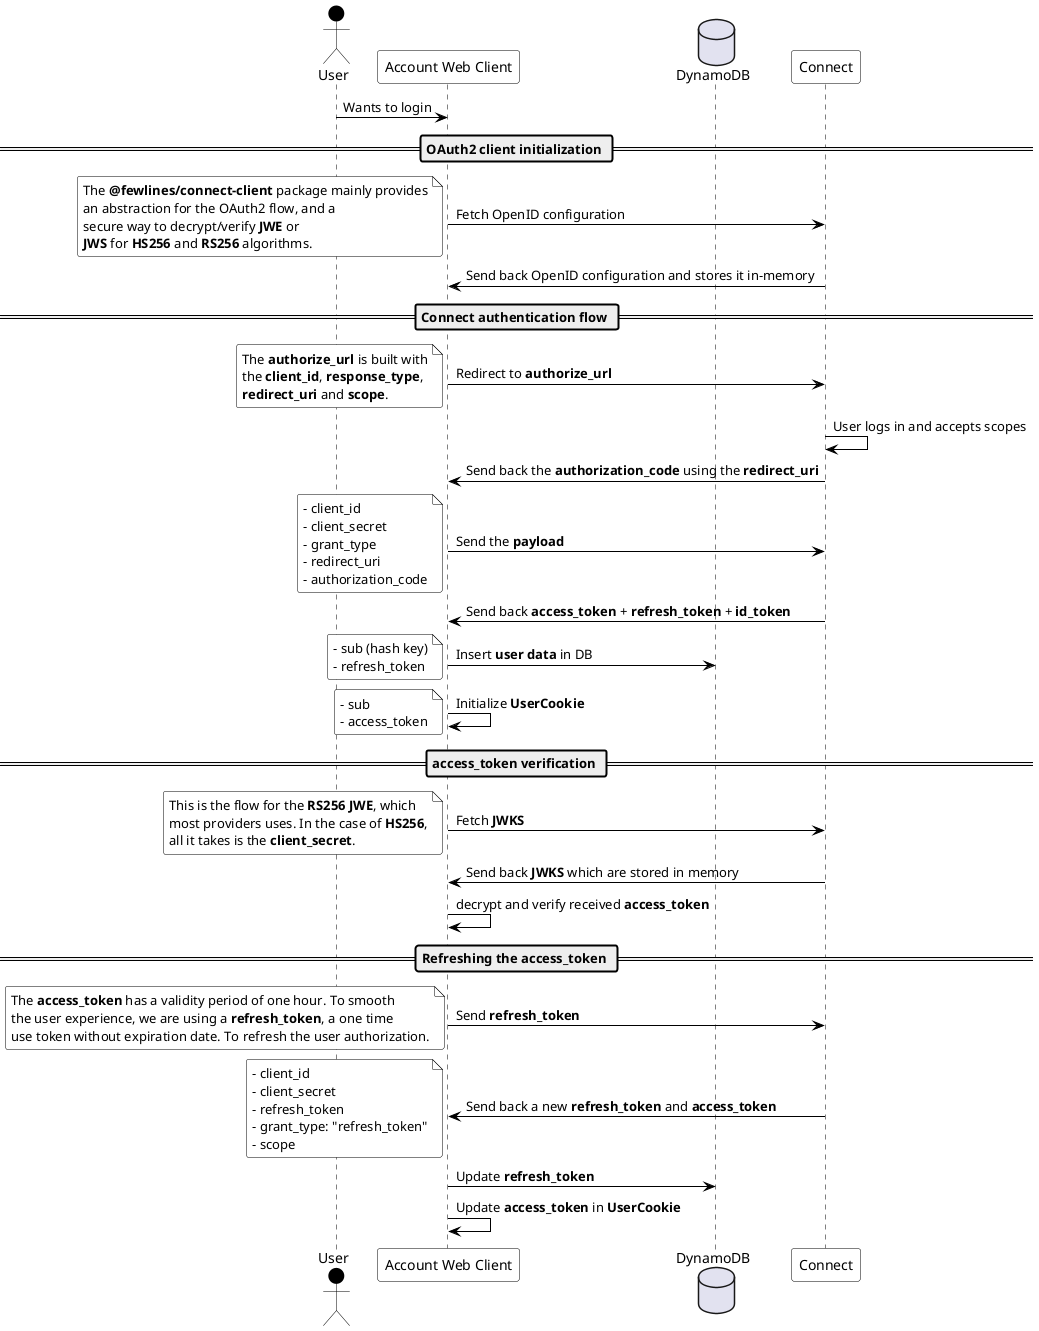 @startuml
skinparam NoteBackgroundColor #fff
skinparam NoteBorderColor #000

skinparam sequence {
	ArrowColor #000
	ActorBorderColor #000

	LifeLineBorderColor #000
	LifeLineBackgroundColor #000

	ParticipantBorderColor #000
	ParticipantBackgroundColor #fff
	ParticipantFontColor #000

	ActorBackgroundColor #000
	ActorFontColor #000

  NoteBorderColor #000
}

skinparam roundcorner 5

actor User                         as user
participant "Account Web Client"   as account
database DynamoDB                  as dynamo
participant "Connect"              as connect

user -> account : Wants to login

== OAuth2 client initialization ==

account -> connect : Fetch OpenID configuration
note left
The **@fewlines/connect-client** package mainly provides
an abstraction for the OAuth2 flow, and a
secure way to decrypt/verify **JWE** or 
**JWS** for **HS256** and **RS256** algorithms.
end note
connect -> account : Send back OpenID configuration and stores it in-memory

== Connect authentication flow ==

account -> connect : Redirect to **authorize_url**
note left
The **authorize_url** is built with
the **client_id**, **response_type**,
**redirect_uri** and **scope**.
end note
connect -> connect : User logs in and accepts scopes
connect -> account : Send back the **authorization_code** using the **redirect_uri**
account -> connect : Send the **payload**
note left
- client_id
- client_secret
- grant_type
- redirect_uri
- authorization_code
end note
connect -> account : Send back **access_token** + **refresh_token** + **id_token**
account -> dynamo : Insert **user data** in DB
note left
- sub (hash key)
- refresh_token
end note
account -> account : Initialize **UserCookie**
note left
- sub
- access_token
end note

== access_token verification ==

account -> connect : Fetch **JWKS**
note left
This is the flow for the **RS256 JWE**, which
most providers uses. In the case of **HS256**,
all it takes is the **client_secret**.
end note
connect -> account : Send back **JWKS** which are stored in memory
account -> account : decrypt and verify received **access_token**

== Refreshing the access_token ==

account -> connect : Send **refresh_token**
note left
The **access_token** has a validity period of one hour. To smooth 
the user experience, we are using a **refresh_token**, a one time
use token without expiration date. To refresh the user authorization.
end note
connect -> account : Send back a new **refresh_token** and **access_token**
note left
- client_id
- client_secret
- refresh_token
- grant_type: "refresh_token"
- scope
end note
account -> dynamo : Update **refresh_token**
account -> account : Update **access_token** in **UserCookie**
@enduml
